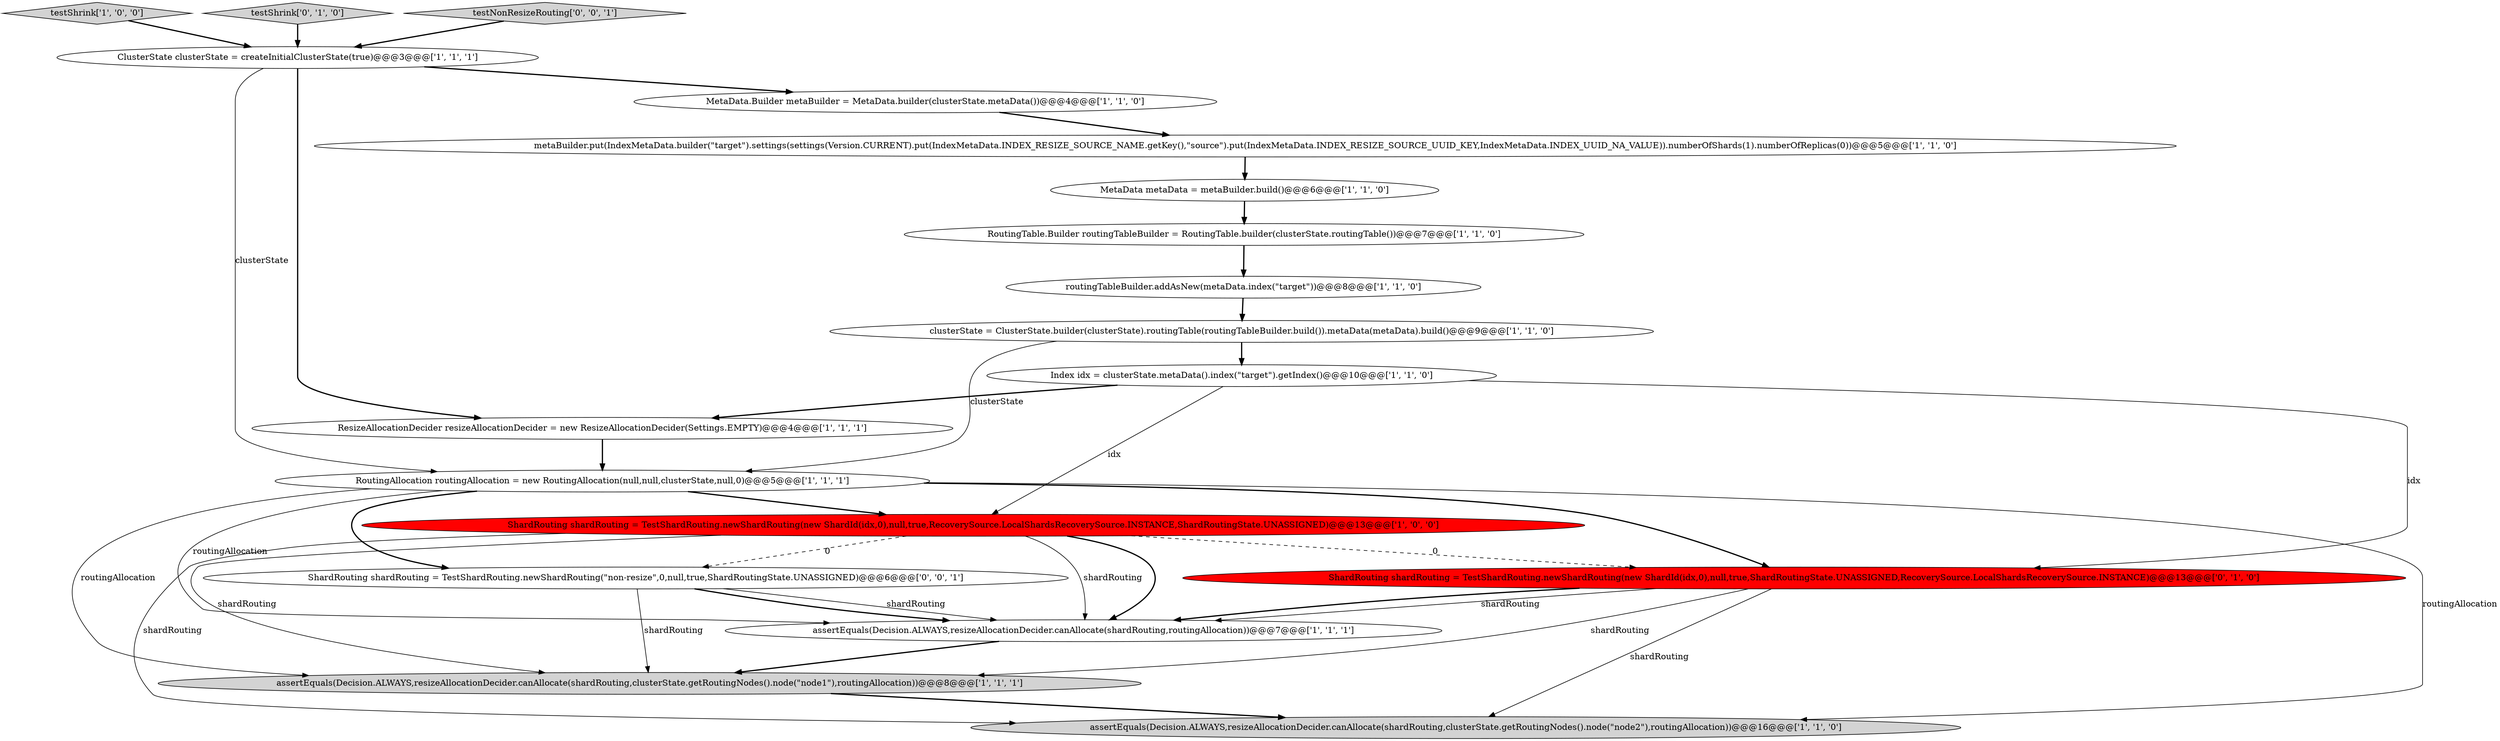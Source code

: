 digraph {
4 [style = filled, label = "Index idx = clusterState.metaData().index(\"target\").getIndex()@@@10@@@['1', '1', '0']", fillcolor = white, shape = ellipse image = "AAA0AAABBB1BBB"];
12 [style = filled, label = "clusterState = ClusterState.builder(clusterState).routingTable(routingTableBuilder.build()).metaData(metaData).build()@@@9@@@['1', '1', '0']", fillcolor = white, shape = ellipse image = "AAA0AAABBB1BBB"];
3 [style = filled, label = "testShrink['1', '0', '0']", fillcolor = lightgray, shape = diamond image = "AAA0AAABBB1BBB"];
13 [style = filled, label = "MetaData.Builder metaBuilder = MetaData.builder(clusterState.metaData())@@@4@@@['1', '1', '0']", fillcolor = white, shape = ellipse image = "AAA0AAABBB1BBB"];
16 [style = filled, label = "ShardRouting shardRouting = TestShardRouting.newShardRouting(new ShardId(idx,0),null,true,ShardRoutingState.UNASSIGNED,RecoverySource.LocalShardsRecoverySource.INSTANCE)@@@13@@@['0', '1', '0']", fillcolor = red, shape = ellipse image = "AAA1AAABBB2BBB"];
18 [style = filled, label = "ShardRouting shardRouting = TestShardRouting.newShardRouting(\"non-resize\",0,null,true,ShardRoutingState.UNASSIGNED)@@@6@@@['0', '0', '1']", fillcolor = white, shape = ellipse image = "AAA0AAABBB3BBB"];
15 [style = filled, label = "testShrink['0', '1', '0']", fillcolor = lightgray, shape = diamond image = "AAA0AAABBB2BBB"];
11 [style = filled, label = "routingTableBuilder.addAsNew(metaData.index(\"target\"))@@@8@@@['1', '1', '0']", fillcolor = white, shape = ellipse image = "AAA0AAABBB1BBB"];
6 [style = filled, label = "ShardRouting shardRouting = TestShardRouting.newShardRouting(new ShardId(idx,0),null,true,RecoverySource.LocalShardsRecoverySource.INSTANCE,ShardRoutingState.UNASSIGNED)@@@13@@@['1', '0', '0']", fillcolor = red, shape = ellipse image = "AAA1AAABBB1BBB"];
14 [style = filled, label = "assertEquals(Decision.ALWAYS,resizeAllocationDecider.canAllocate(shardRouting,routingAllocation))@@@7@@@['1', '1', '1']", fillcolor = white, shape = ellipse image = "AAA0AAABBB1BBB"];
9 [style = filled, label = "ResizeAllocationDecider resizeAllocationDecider = new ResizeAllocationDecider(Settings.EMPTY)@@@4@@@['1', '1', '1']", fillcolor = white, shape = ellipse image = "AAA0AAABBB1BBB"];
5 [style = filled, label = "ClusterState clusterState = createInitialClusterState(true)@@@3@@@['1', '1', '1']", fillcolor = white, shape = ellipse image = "AAA0AAABBB1BBB"];
7 [style = filled, label = "assertEquals(Decision.ALWAYS,resizeAllocationDecider.canAllocate(shardRouting,clusterState.getRoutingNodes().node(\"node1\"),routingAllocation))@@@8@@@['1', '1', '1']", fillcolor = lightgray, shape = ellipse image = "AAA0AAABBB1BBB"];
17 [style = filled, label = "testNonResizeRouting['0', '0', '1']", fillcolor = lightgray, shape = diamond image = "AAA0AAABBB3BBB"];
10 [style = filled, label = "RoutingAllocation routingAllocation = new RoutingAllocation(null,null,clusterState,null,0)@@@5@@@['1', '1', '1']", fillcolor = white, shape = ellipse image = "AAA0AAABBB1BBB"];
0 [style = filled, label = "assertEquals(Decision.ALWAYS,resizeAllocationDecider.canAllocate(shardRouting,clusterState.getRoutingNodes().node(\"node2\"),routingAllocation))@@@16@@@['1', '1', '0']", fillcolor = lightgray, shape = ellipse image = "AAA0AAABBB1BBB"];
1 [style = filled, label = "MetaData metaData = metaBuilder.build()@@@6@@@['1', '1', '0']", fillcolor = white, shape = ellipse image = "AAA0AAABBB1BBB"];
2 [style = filled, label = "metaBuilder.put(IndexMetaData.builder(\"target\").settings(settings(Version.CURRENT).put(IndexMetaData.INDEX_RESIZE_SOURCE_NAME.getKey(),\"source\").put(IndexMetaData.INDEX_RESIZE_SOURCE_UUID_KEY,IndexMetaData.INDEX_UUID_NA_VALUE)).numberOfShards(1).numberOfReplicas(0))@@@5@@@['1', '1', '0']", fillcolor = white, shape = ellipse image = "AAA0AAABBB1BBB"];
8 [style = filled, label = "RoutingTable.Builder routingTableBuilder = RoutingTable.builder(clusterState.routingTable())@@@7@@@['1', '1', '0']", fillcolor = white, shape = ellipse image = "AAA0AAABBB1BBB"];
18->7 [style = solid, label="shardRouting"];
4->9 [style = bold, label=""];
10->18 [style = bold, label=""];
17->5 [style = bold, label=""];
6->7 [style = solid, label="shardRouting"];
4->6 [style = solid, label="idx"];
1->8 [style = bold, label=""];
4->16 [style = solid, label="idx"];
5->9 [style = bold, label=""];
2->1 [style = bold, label=""];
16->0 [style = solid, label="shardRouting"];
16->7 [style = solid, label="shardRouting"];
6->0 [style = solid, label="shardRouting"];
16->14 [style = solid, label="shardRouting"];
11->12 [style = bold, label=""];
7->0 [style = bold, label=""];
9->10 [style = bold, label=""];
18->14 [style = solid, label="shardRouting"];
10->6 [style = bold, label=""];
15->5 [style = bold, label=""];
14->7 [style = bold, label=""];
6->18 [style = dashed, label="0"];
6->14 [style = bold, label=""];
3->5 [style = bold, label=""];
6->16 [style = dashed, label="0"];
10->16 [style = bold, label=""];
12->4 [style = bold, label=""];
12->10 [style = solid, label="clusterState"];
5->13 [style = bold, label=""];
6->14 [style = solid, label="shardRouting"];
5->10 [style = solid, label="clusterState"];
16->14 [style = bold, label=""];
10->7 [style = solid, label="routingAllocation"];
10->14 [style = solid, label="routingAllocation"];
10->0 [style = solid, label="routingAllocation"];
8->11 [style = bold, label=""];
18->14 [style = bold, label=""];
13->2 [style = bold, label=""];
}
